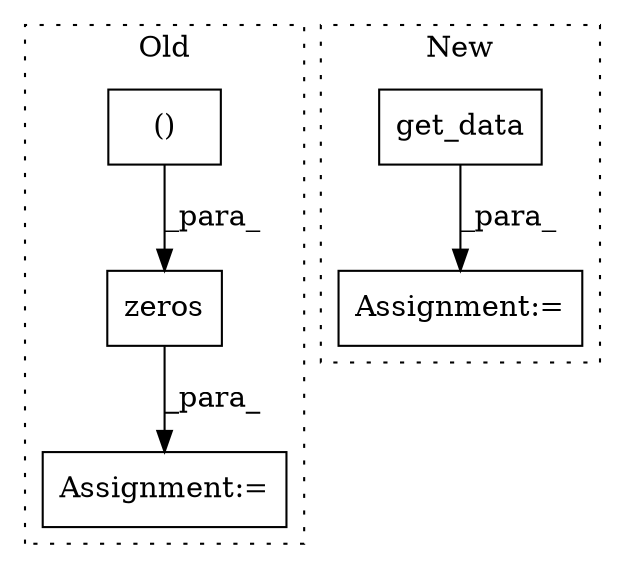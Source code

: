 digraph G {
subgraph cluster0 {
1 [label="zeros" a="32" s="419,462" l="11,2" shape="box"];
3 [label="()" a="106" s="430" l="32" shape="box"];
5 [label="Assignment:=" a="7" s="405" l="1" shape="box"];
label = "Old";
style="dotted";
}
subgraph cluster1 {
2 [label="get_data" a="32" s="463" l="10" shape="box"];
4 [label="Assignment:=" a="7" s="458" l="1" shape="box"];
label = "New";
style="dotted";
}
1 -> 5 [label="_para_"];
2 -> 4 [label="_para_"];
3 -> 1 [label="_para_"];
}